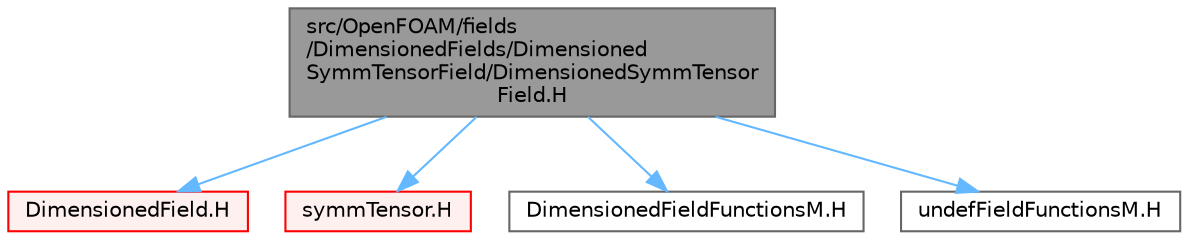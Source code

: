digraph "src/OpenFOAM/fields/DimensionedFields/DimensionedSymmTensorField/DimensionedSymmTensorField.H"
{
 // LATEX_PDF_SIZE
  bgcolor="transparent";
  edge [fontname=Helvetica,fontsize=10,labelfontname=Helvetica,labelfontsize=10];
  node [fontname=Helvetica,fontsize=10,shape=box,height=0.2,width=0.4];
  Node1 [id="Node000001",label="src/OpenFOAM/fields\l/DimensionedFields/Dimensioned\lSymmTensorField/DimensionedSymmTensor\lField.H",height=0.2,width=0.4,color="gray40", fillcolor="grey60", style="filled", fontcolor="black",tooltip="SymmTensor specific part of the implementation of DimensionedField."];
  Node1 -> Node2 [id="edge1_Node000001_Node000002",color="steelblue1",style="solid",tooltip=" "];
  Node2 [id="Node000002",label="DimensionedField.H",height=0.2,width=0.4,color="red", fillcolor="#FFF0F0", style="filled",URL="$DimensionedField_8H.html",tooltip=" "];
  Node1 -> Node210 [id="edge2_Node000001_Node000210",color="steelblue1",style="solid",tooltip=" "];
  Node210 [id="Node000210",label="symmTensor.H",height=0.2,width=0.4,color="red", fillcolor="#FFF0F0", style="filled",URL="$symmTensor_8H.html",tooltip=" "];
  Node1 -> Node209 [id="edge3_Node000001_Node000209",color="steelblue1",style="solid",tooltip=" "];
  Node209 [id="Node000209",label="DimensionedFieldFunctionsM.H",height=0.2,width=0.4,color="grey40", fillcolor="white", style="filled",URL="$DimensionedFieldFunctionsM_8H.html",tooltip=" "];
  Node1 -> Node169 [id="edge4_Node000001_Node000169",color="steelblue1",style="solid",tooltip=" "];
  Node169 [id="Node000169",label="undefFieldFunctionsM.H",height=0.2,width=0.4,color="grey40", fillcolor="white", style="filled",URL="$undefFieldFunctionsM_8H.html",tooltip=" "];
}

